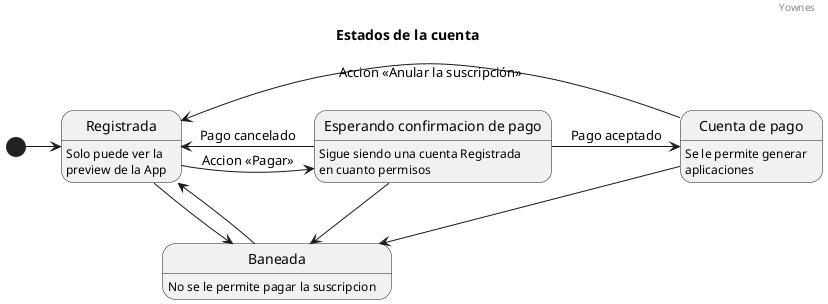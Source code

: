 @startuml Estados

header Yownes

title Estados de la cuenta

state "Registrada" as REG : Solo puede ver la\npreview de la App
state "Esperando confirmacion de pago" as ESP : Sigue siendo una cuenta Registrada\nen cuanto permisos
state "Cuenta de pago" as CUE : Se le permite generar\naplicaciones
state "Baneada" as BAN : No se le permite pagar la suscripcion

[*] -> REG
REG -> ESP : Accion <<Pagar>>
ESP -> CUE : Pago aceptado
ESP -> REG : Pago cancelado
CUE -> REG : Accion <<Anular la suscripción>>
REG --> BAN
ESP --> BAN
CUE --> BAN
BAN --> REG
@enduml